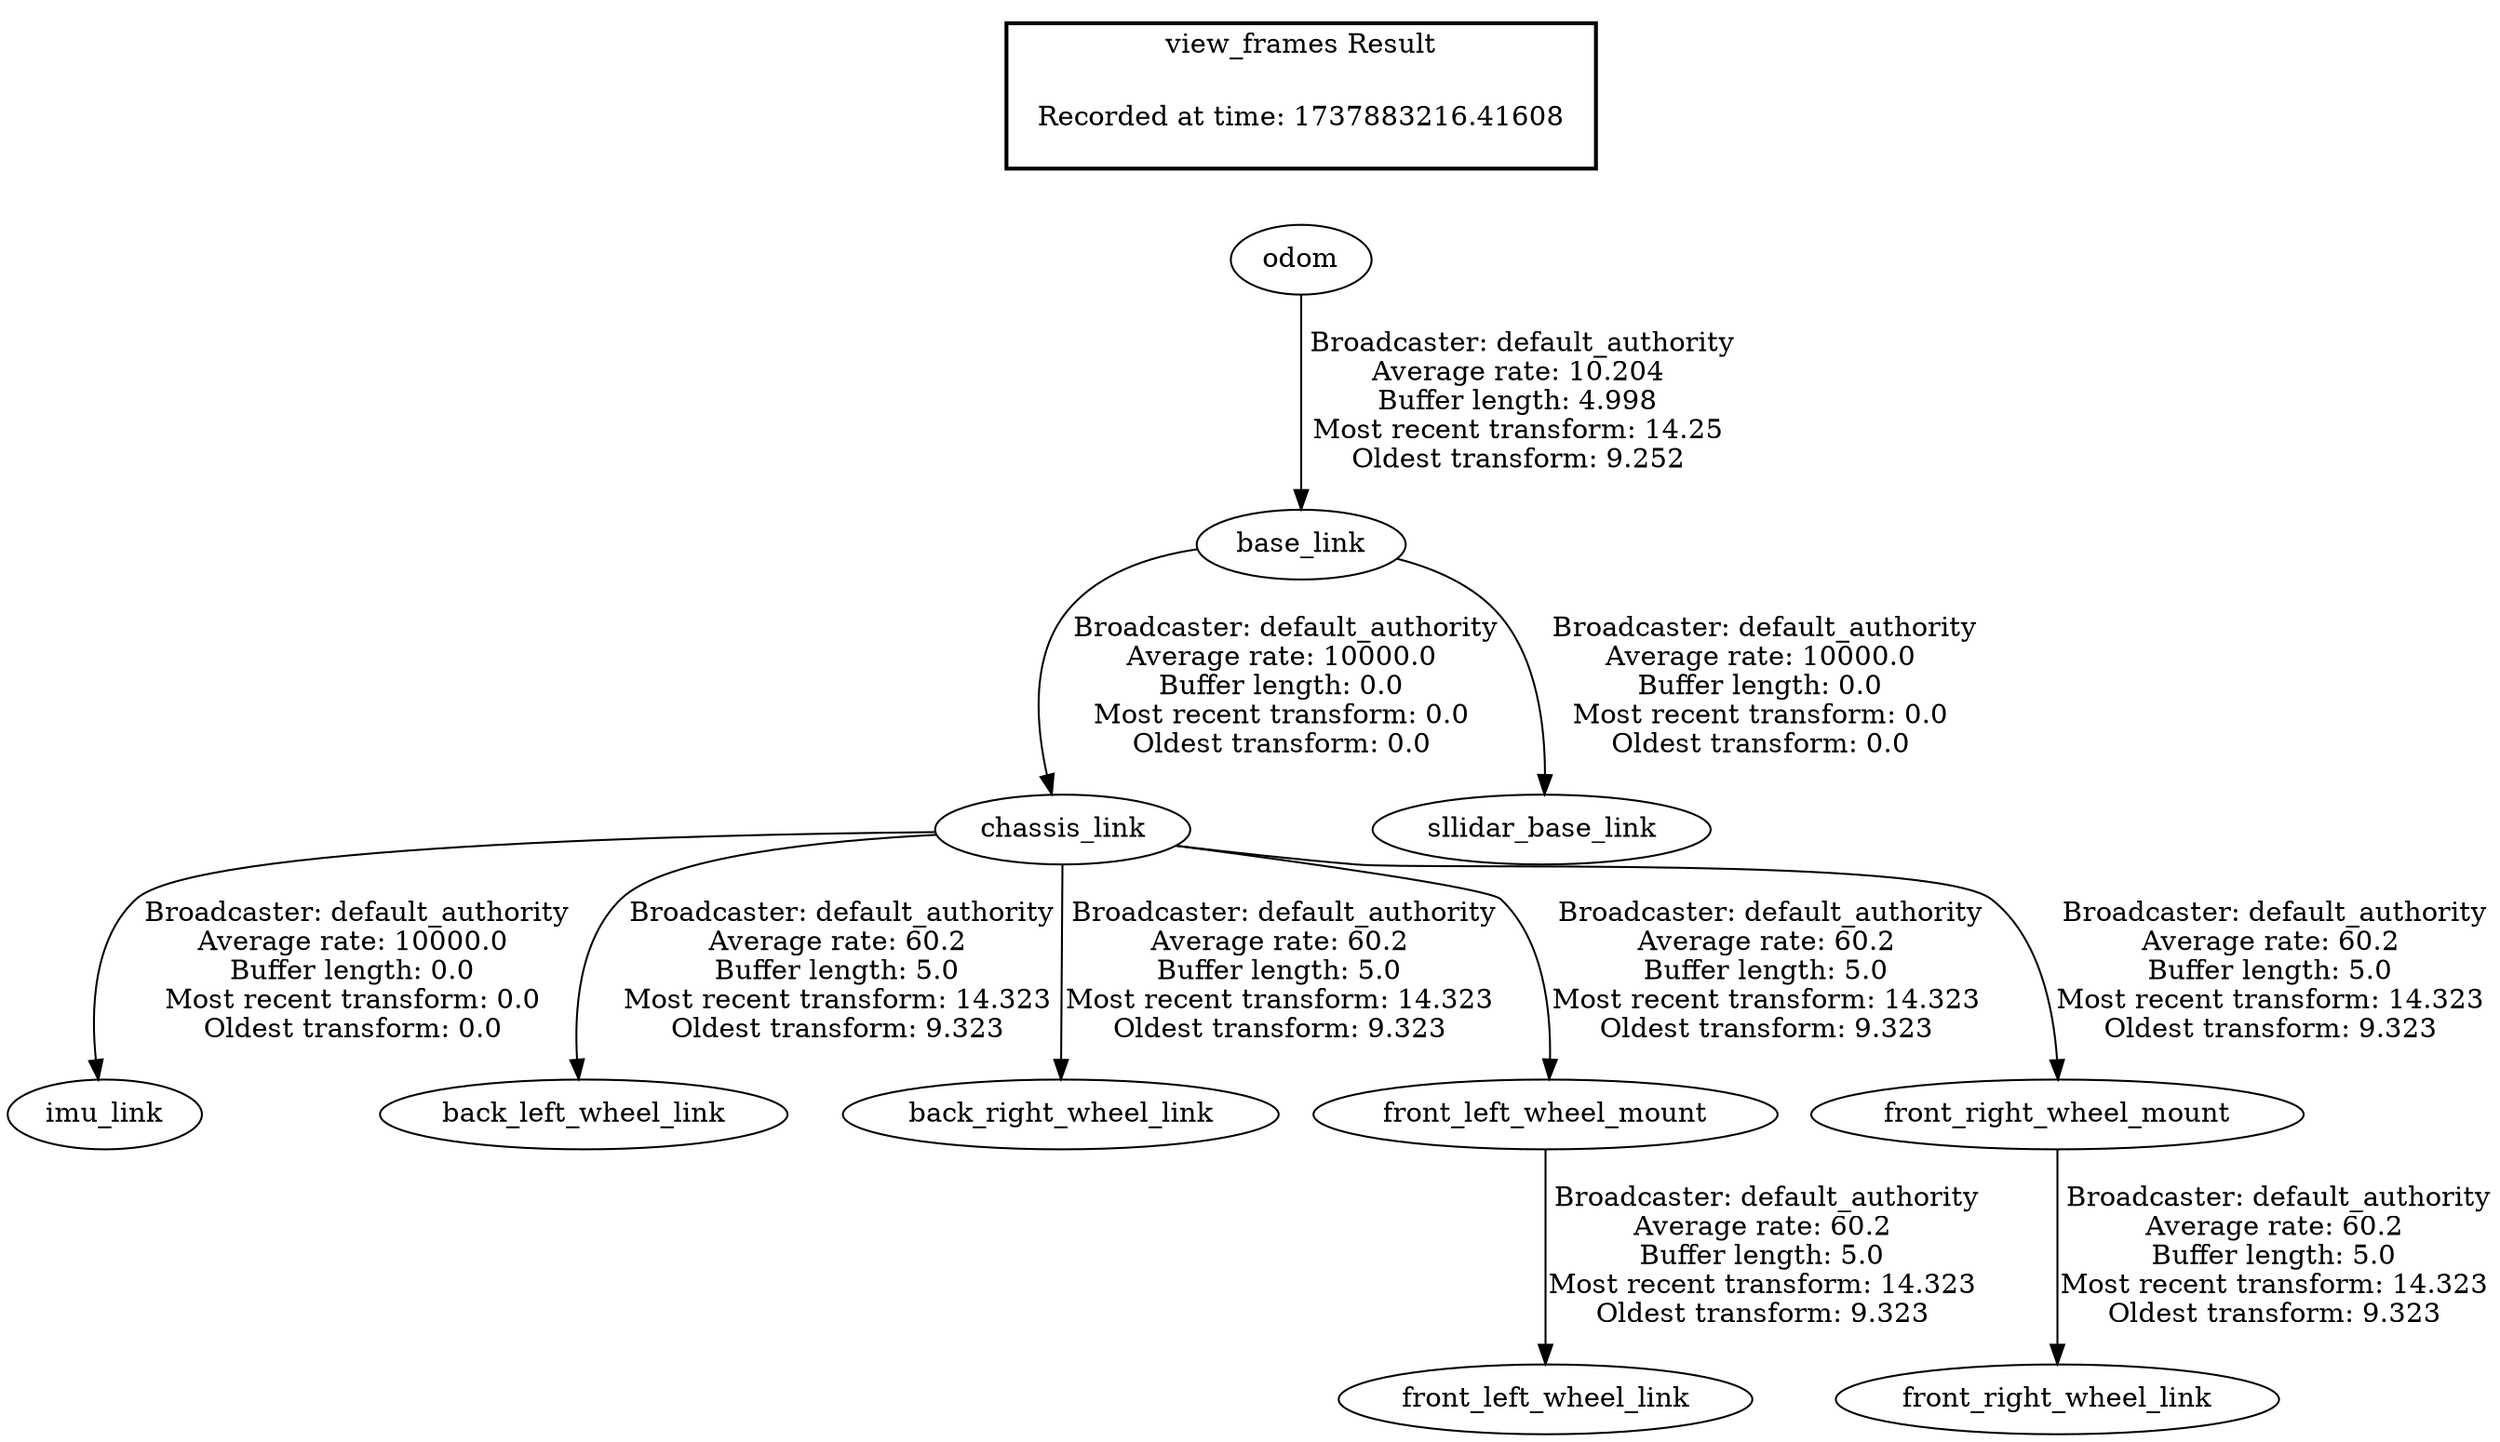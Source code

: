 digraph G {
"base_link" -> "chassis_link"[label=" Broadcaster: default_authority\nAverage rate: 10000.0\nBuffer length: 0.0\nMost recent transform: 0.0\nOldest transform: 0.0\n"];
"odom" -> "base_link"[label=" Broadcaster: default_authority\nAverage rate: 10.204\nBuffer length: 4.998\nMost recent transform: 14.25\nOldest transform: 9.252\n"];
"base_link" -> "sllidar_base_link"[label=" Broadcaster: default_authority\nAverage rate: 10000.0\nBuffer length: 0.0\nMost recent transform: 0.0\nOldest transform: 0.0\n"];
"chassis_link" -> "imu_link"[label=" Broadcaster: default_authority\nAverage rate: 10000.0\nBuffer length: 0.0\nMost recent transform: 0.0\nOldest transform: 0.0\n"];
"chassis_link" -> "back_left_wheel_link"[label=" Broadcaster: default_authority\nAverage rate: 60.2\nBuffer length: 5.0\nMost recent transform: 14.323\nOldest transform: 9.323\n"];
"chassis_link" -> "back_right_wheel_link"[label=" Broadcaster: default_authority\nAverage rate: 60.2\nBuffer length: 5.0\nMost recent transform: 14.323\nOldest transform: 9.323\n"];
"front_left_wheel_mount" -> "front_left_wheel_link"[label=" Broadcaster: default_authority\nAverage rate: 60.2\nBuffer length: 5.0\nMost recent transform: 14.323\nOldest transform: 9.323\n"];
"chassis_link" -> "front_left_wheel_mount"[label=" Broadcaster: default_authority\nAverage rate: 60.2\nBuffer length: 5.0\nMost recent transform: 14.323\nOldest transform: 9.323\n"];
"front_right_wheel_mount" -> "front_right_wheel_link"[label=" Broadcaster: default_authority\nAverage rate: 60.2\nBuffer length: 5.0\nMost recent transform: 14.323\nOldest transform: 9.323\n"];
"chassis_link" -> "front_right_wheel_mount"[label=" Broadcaster: default_authority\nAverage rate: 60.2\nBuffer length: 5.0\nMost recent transform: 14.323\nOldest transform: 9.323\n"];
edge [style=invis];
 subgraph cluster_legend { style=bold; color=black; label ="view_frames Result";
"Recorded at time: 1737883216.41608"[ shape=plaintext ] ;
}->"odom";
}